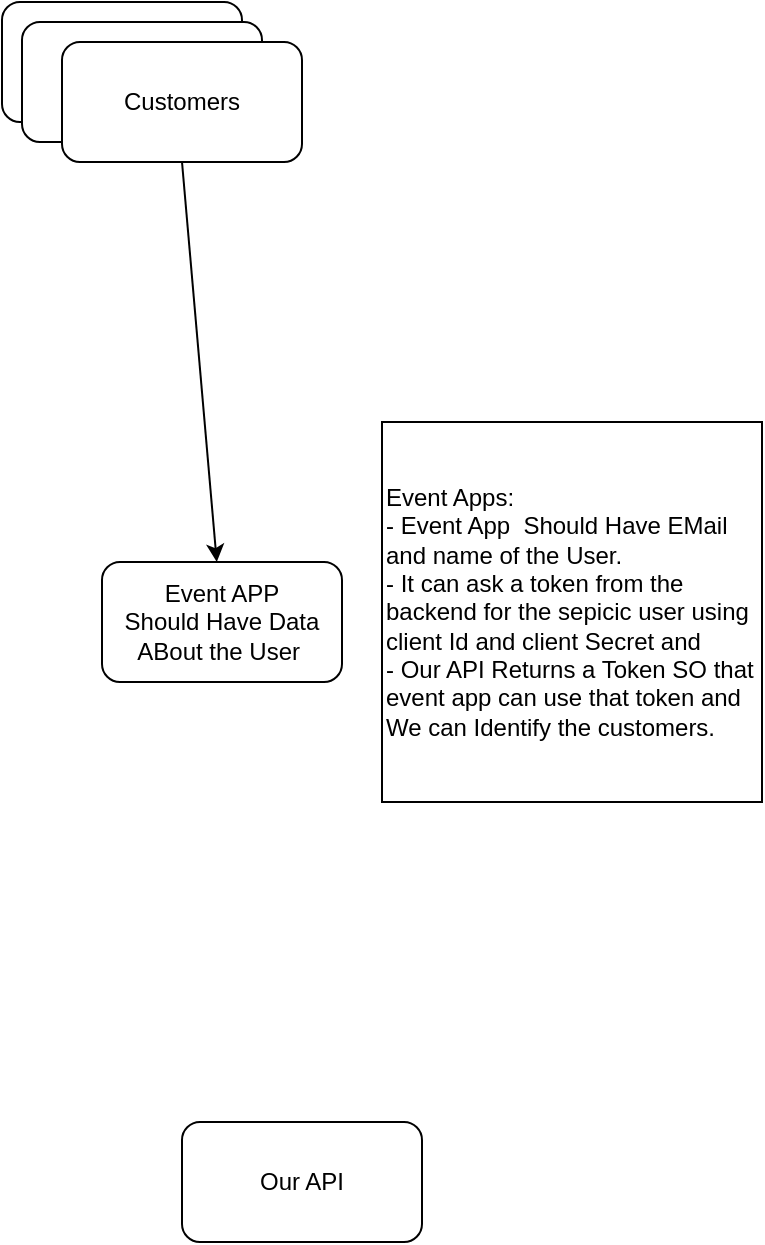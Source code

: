 <mxfile>
    <diagram id="j0sGYx8r7_NRssjA4ADG" name="Page-1">
        <mxGraphModel dx="426" dy="692" grid="1" gridSize="10" guides="1" tooltips="1" connect="1" arrows="1" fold="1" page="1" pageScale="1" pageWidth="850" pageHeight="1100" math="0" shadow="0">
            <root>
                <mxCell id="0"/>
                <mxCell id="1" parent="0"/>
                <mxCell id="2" value="Event APP&lt;br&gt;Should Have Data ABout the User&amp;nbsp;" style="rounded=1;whiteSpace=wrap;html=1;" vertex="1" parent="1">
                    <mxGeometry x="230" y="360" width="120" height="60" as="geometry"/>
                </mxCell>
                <mxCell id="5" value="Customers" style="rounded=1;whiteSpace=wrap;html=1;" vertex="1" parent="1">
                    <mxGeometry x="180" y="80" width="120" height="60" as="geometry"/>
                </mxCell>
                <mxCell id="6" value="Our API" style="rounded=1;whiteSpace=wrap;html=1;" vertex="1" parent="1">
                    <mxGeometry x="270" y="640" width="120" height="60" as="geometry"/>
                </mxCell>
                <mxCell id="7" value="Customers" style="rounded=1;whiteSpace=wrap;html=1;" vertex="1" parent="1">
                    <mxGeometry x="190" y="90" width="120" height="60" as="geometry"/>
                </mxCell>
                <mxCell id="8" value="Customers" style="rounded=1;whiteSpace=wrap;html=1;" vertex="1" parent="1">
                    <mxGeometry x="210" y="100" width="120" height="60" as="geometry"/>
                </mxCell>
                <mxCell id="9" value="" style="endArrow=classic;html=1;exitX=0.5;exitY=1;exitDx=0;exitDy=0;" edge="1" parent="1" source="8" target="2">
                    <mxGeometry width="50" height="50" relative="1" as="geometry">
                        <mxPoint x="540" y="430" as="sourcePoint"/>
                        <mxPoint x="590" y="380" as="targetPoint"/>
                    </mxGeometry>
                </mxCell>
                <mxCell id="10" value="Event Apps:&lt;br&gt;- Event App&amp;nbsp; Should Have EMail and name of the User.&lt;br&gt;- It can ask a token from the backend for the sepicic user using client Id and client Secret and&amp;nbsp;&lt;br&gt;- Our API Returns a Token SO that event app can use that token and We can Identify the customers." style="whiteSpace=wrap;html=1;aspect=fixed;align=left;" vertex="1" parent="1">
                    <mxGeometry x="370" y="290" width="190" height="190" as="geometry"/>
                </mxCell>
            </root>
        </mxGraphModel>
    </diagram>
</mxfile>